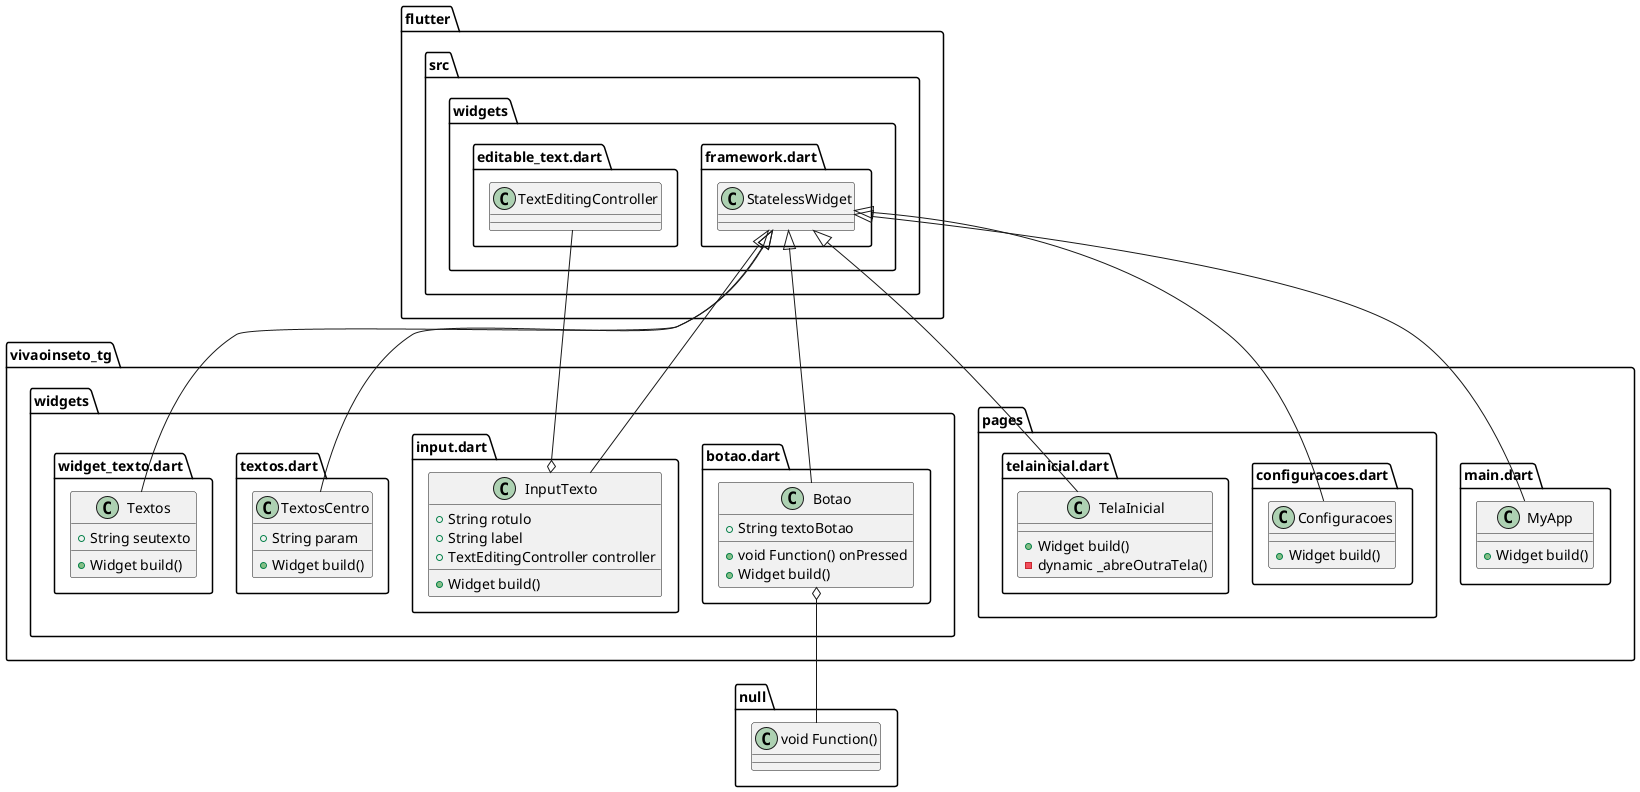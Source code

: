 @startuml
set namespaceSeparator ::

class "vivaoinseto_tg::main.dart::MyApp" {
  +Widget build()
}

"flutter::src::widgets::framework.dart::StatelessWidget" <|-- "vivaoinseto_tg::main.dart::MyApp"

class "vivaoinseto_tg::pages::configuracoes.dart::Configuracoes" {
  +Widget build()
}

"flutter::src::widgets::framework.dart::StatelessWidget" <|-- "vivaoinseto_tg::pages::configuracoes.dart::Configuracoes"

class "vivaoinseto_tg::pages::telainicial.dart::TelaInicial" {
  +Widget build()
  -dynamic _abreOutraTela()
}

"flutter::src::widgets::framework.dart::StatelessWidget" <|-- "vivaoinseto_tg::pages::telainicial.dart::TelaInicial"

class "vivaoinseto_tg::widgets::botao.dart::Botao" {
  +String textoBotao
  +void Function() onPressed
  +Widget build()
}

"vivaoinseto_tg::widgets::botao.dart::Botao" o-- "null::void Function()"
"flutter::src::widgets::framework.dart::StatelessWidget" <|-- "vivaoinseto_tg::widgets::botao.dart::Botao"

class "vivaoinseto_tg::widgets::input.dart::InputTexto" {
  +String rotulo
  +String label
  +TextEditingController controller
  +Widget build()
}

"vivaoinseto_tg::widgets::input.dart::InputTexto" o-- "flutter::src::widgets::editable_text.dart::TextEditingController"
"flutter::src::widgets::framework.dart::StatelessWidget" <|-- "vivaoinseto_tg::widgets::input.dart::InputTexto"

class "vivaoinseto_tg::widgets::textos.dart::TextosCentro" {
  +String param
  +Widget build()
}

"flutter::src::widgets::framework.dart::StatelessWidget" <|-- "vivaoinseto_tg::widgets::textos.dart::TextosCentro"

class "vivaoinseto_tg::widgets::widget_texto.dart::Textos" {
  +String seutexto
  +Widget build()
}

"flutter::src::widgets::framework.dart::StatelessWidget" <|-- "vivaoinseto_tg::widgets::widget_texto.dart::Textos"


@enduml
